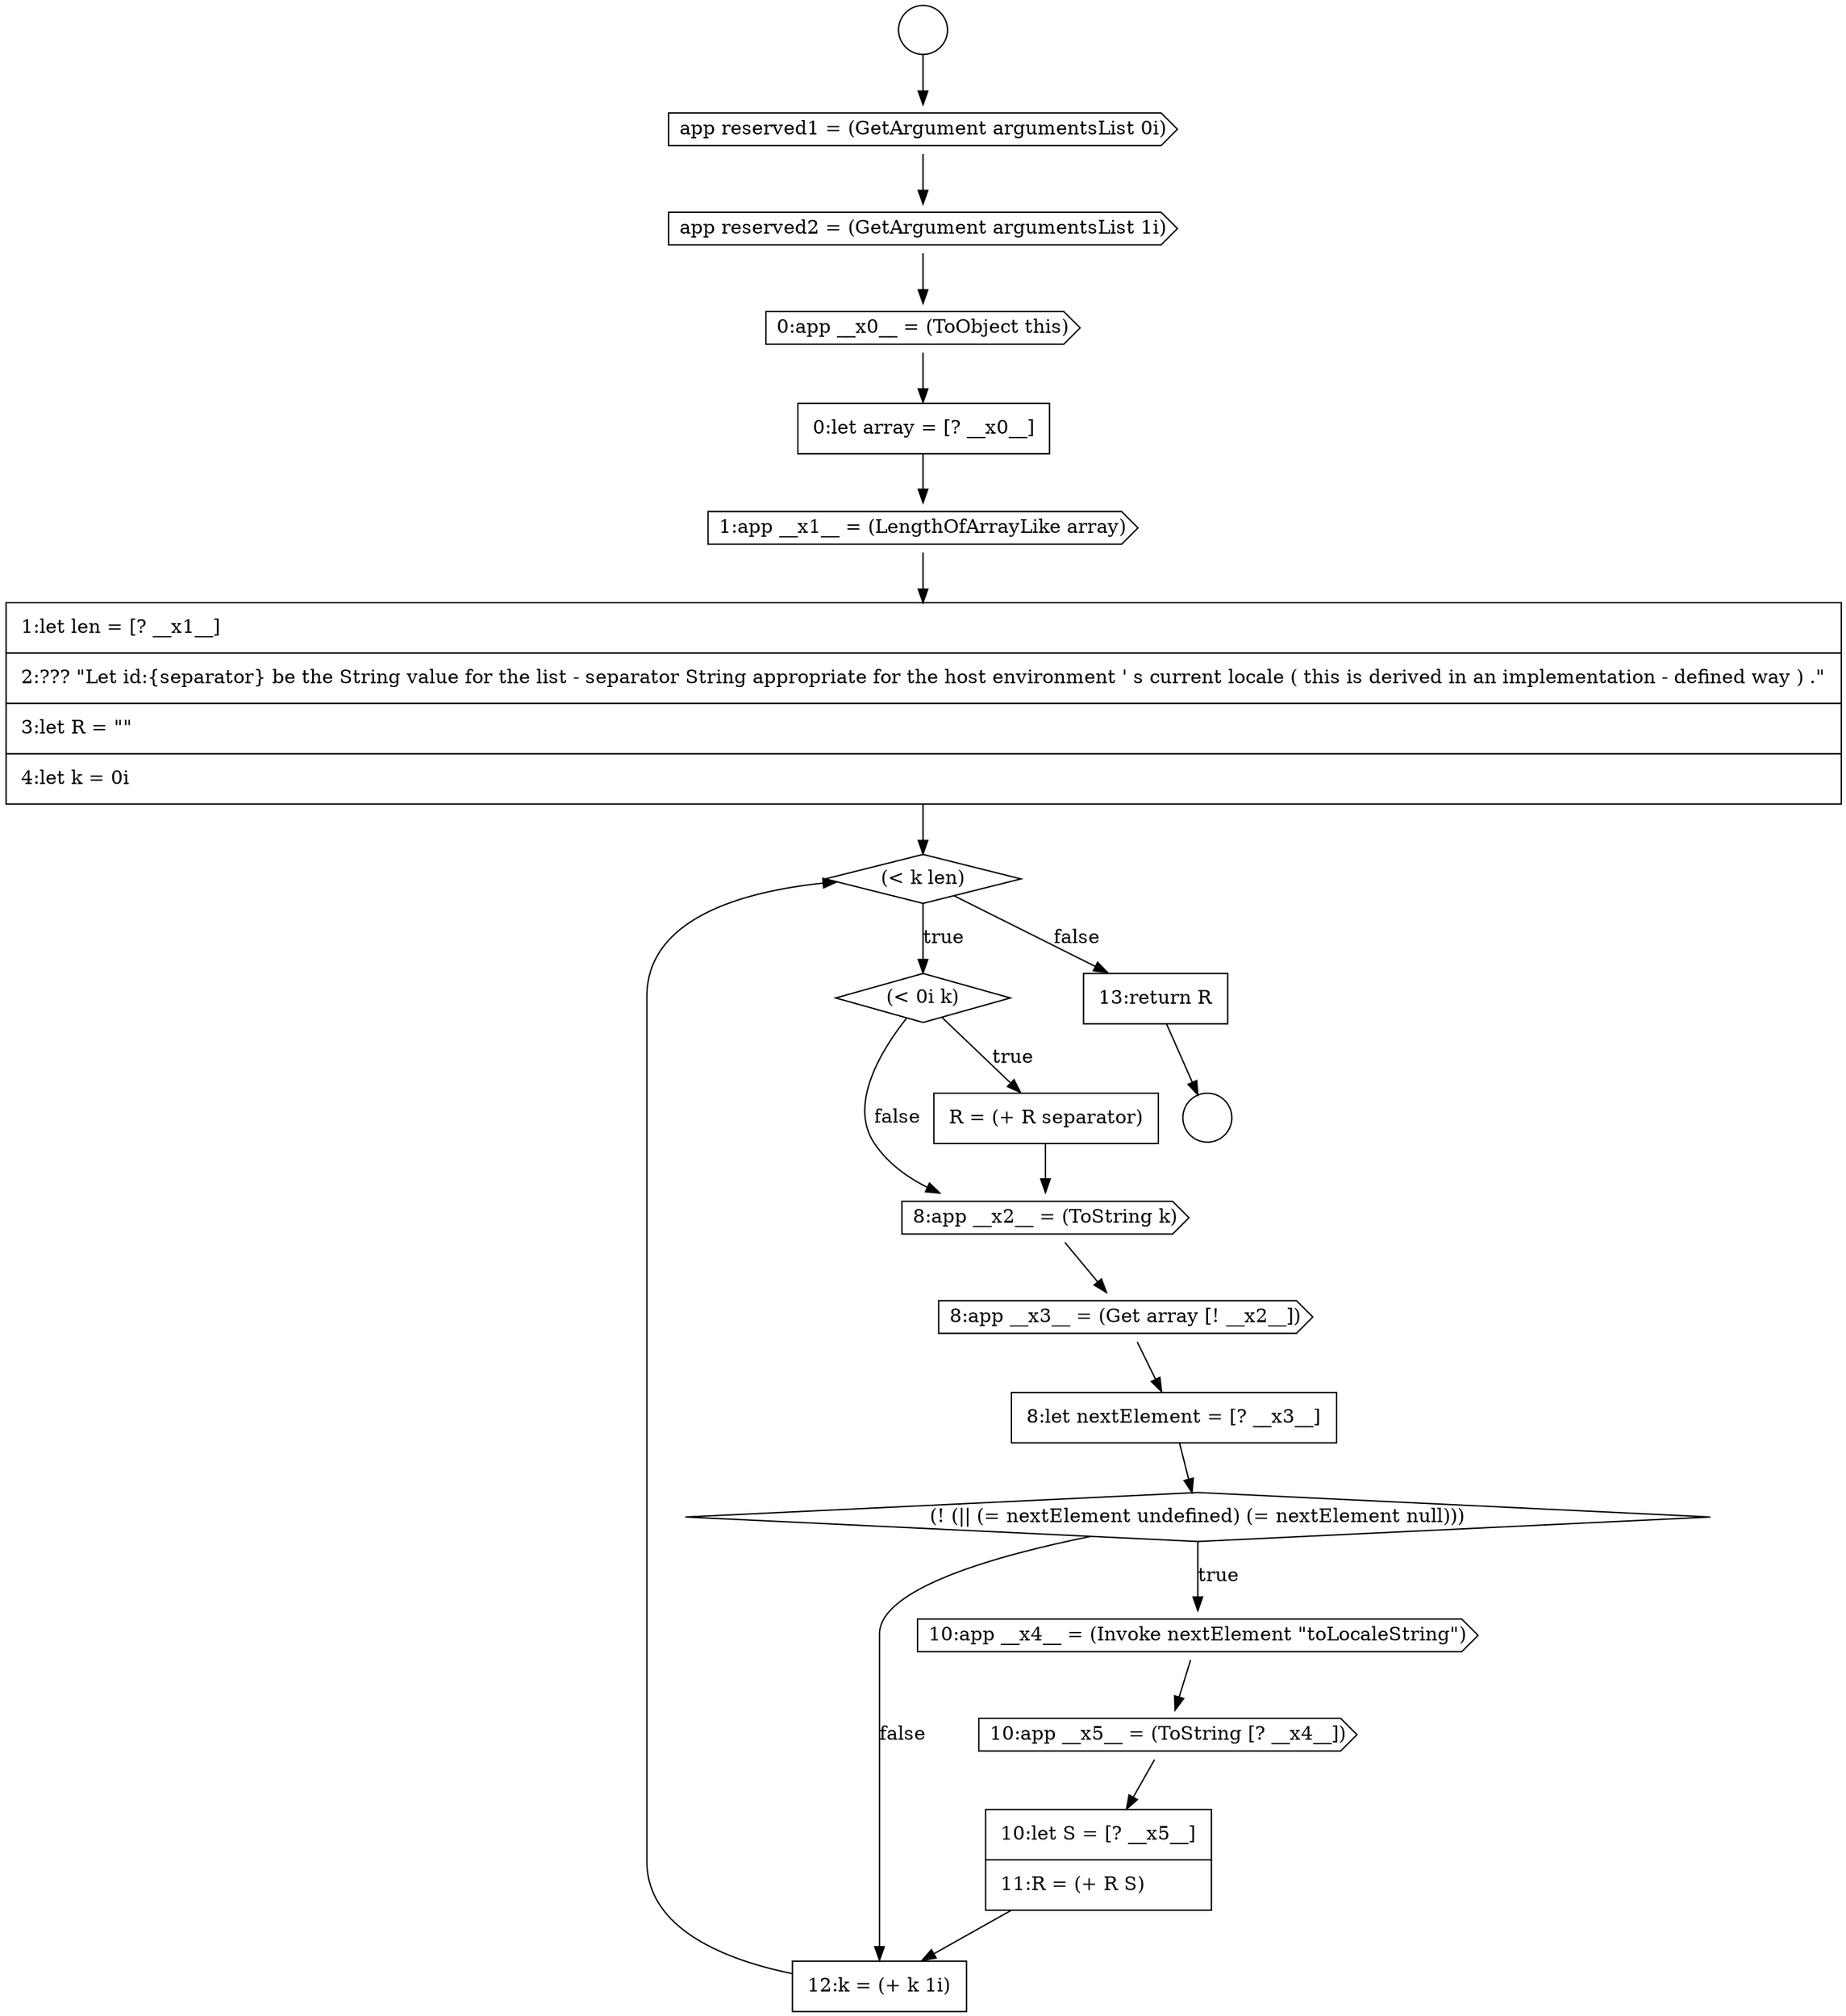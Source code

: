 digraph {
  node16587 [shape=circle label=" " color="black" fillcolor="white" style=filled]
  node16594 [shape=none, margin=0, label=<<font color="black">
    <table border="0" cellborder="1" cellspacing="0" cellpadding="10">
      <tr><td align="left">1:let len = [? __x1__]</td></tr>
      <tr><td align="left">2:??? &quot;Let id:{separator} be the String value for the list - separator String appropriate for the host environment ' s current locale ( this is derived in an implementation - defined way ) .&quot;</td></tr>
      <tr><td align="left">3:let R = &quot;&quot;</td></tr>
      <tr><td align="left">4:let k = 0i</td></tr>
    </table>
  </font>> color="black" fillcolor="white" style=filled]
  node16605 [shape=none, margin=0, label=<<font color="black">
    <table border="0" cellborder="1" cellspacing="0" cellpadding="10">
      <tr><td align="left">12:k = (+ k 1i)</td></tr>
    </table>
  </font>> color="black" fillcolor="white" style=filled]
  node16593 [shape=cds, label=<<font color="black">1:app __x1__ = (LengthOfArrayLike array)</font>> color="black" fillcolor="white" style=filled]
  node16600 [shape=none, margin=0, label=<<font color="black">
    <table border="0" cellborder="1" cellspacing="0" cellpadding="10">
      <tr><td align="left">8:let nextElement = [? __x3__]</td></tr>
    </table>
  </font>> color="black" fillcolor="white" style=filled]
  node16602 [shape=cds, label=<<font color="black">10:app __x4__ = (Invoke nextElement &quot;toLocaleString&quot;)</font>> color="black" fillcolor="white" style=filled]
  node16603 [shape=cds, label=<<font color="black">10:app __x5__ = (ToString [? __x4__])</font>> color="black" fillcolor="white" style=filled]
  node16590 [shape=cds, label=<<font color="black">app reserved2 = (GetArgument argumentsList 1i)</font>> color="black" fillcolor="white" style=filled]
  node16595 [shape=diamond, label=<<font color="black">(&lt; k len)</font>> color="black" fillcolor="white" style=filled]
  node16598 [shape=cds, label=<<font color="black">8:app __x2__ = (ToString k)</font>> color="black" fillcolor="white" style=filled]
  node16604 [shape=none, margin=0, label=<<font color="black">
    <table border="0" cellborder="1" cellspacing="0" cellpadding="10">
      <tr><td align="left">10:let S = [? __x5__]</td></tr>
      <tr><td align="left">11:R = (+ R S)</td></tr>
    </table>
  </font>> color="black" fillcolor="white" style=filled]
  node16591 [shape=cds, label=<<font color="black">0:app __x0__ = (ToObject this)</font>> color="black" fillcolor="white" style=filled]
  node16592 [shape=none, margin=0, label=<<font color="black">
    <table border="0" cellborder="1" cellspacing="0" cellpadding="10">
      <tr><td align="left">0:let array = [? __x0__]</td></tr>
    </table>
  </font>> color="black" fillcolor="white" style=filled]
  node16597 [shape=none, margin=0, label=<<font color="black">
    <table border="0" cellborder="1" cellspacing="0" cellpadding="10">
      <tr><td align="left">R = (+ R separator)</td></tr>
    </table>
  </font>> color="black" fillcolor="white" style=filled]
  node16601 [shape=diamond, label=<<font color="black">(! (|| (= nextElement undefined) (= nextElement null)))</font>> color="black" fillcolor="white" style=filled]
  node16588 [shape=circle label=" " color="black" fillcolor="white" style=filled]
  node16599 [shape=cds, label=<<font color="black">8:app __x3__ = (Get array [! __x2__])</font>> color="black" fillcolor="white" style=filled]
  node16596 [shape=diamond, label=<<font color="black">(&lt; 0i k)</font>> color="black" fillcolor="white" style=filled]
  node16589 [shape=cds, label=<<font color="black">app reserved1 = (GetArgument argumentsList 0i)</font>> color="black" fillcolor="white" style=filled]
  node16606 [shape=none, margin=0, label=<<font color="black">
    <table border="0" cellborder="1" cellspacing="0" cellpadding="10">
      <tr><td align="left">13:return R</td></tr>
    </table>
  </font>> color="black" fillcolor="white" style=filled]
  node16606 -> node16588 [ color="black"]
  node16604 -> node16605 [ color="black"]
  node16605 -> node16595 [ color="black"]
  node16592 -> node16593 [ color="black"]
  node16591 -> node16592 [ color="black"]
  node16600 -> node16601 [ color="black"]
  node16589 -> node16590 [ color="black"]
  node16598 -> node16599 [ color="black"]
  node16595 -> node16596 [label=<<font color="black">true</font>> color="black"]
  node16595 -> node16606 [label=<<font color="black">false</font>> color="black"]
  node16594 -> node16595 [ color="black"]
  node16596 -> node16597 [label=<<font color="black">true</font>> color="black"]
  node16596 -> node16598 [label=<<font color="black">false</font>> color="black"]
  node16597 -> node16598 [ color="black"]
  node16601 -> node16602 [label=<<font color="black">true</font>> color="black"]
  node16601 -> node16605 [label=<<font color="black">false</font>> color="black"]
  node16590 -> node16591 [ color="black"]
  node16603 -> node16604 [ color="black"]
  node16587 -> node16589 [ color="black"]
  node16593 -> node16594 [ color="black"]
  node16599 -> node16600 [ color="black"]
  node16602 -> node16603 [ color="black"]
}
